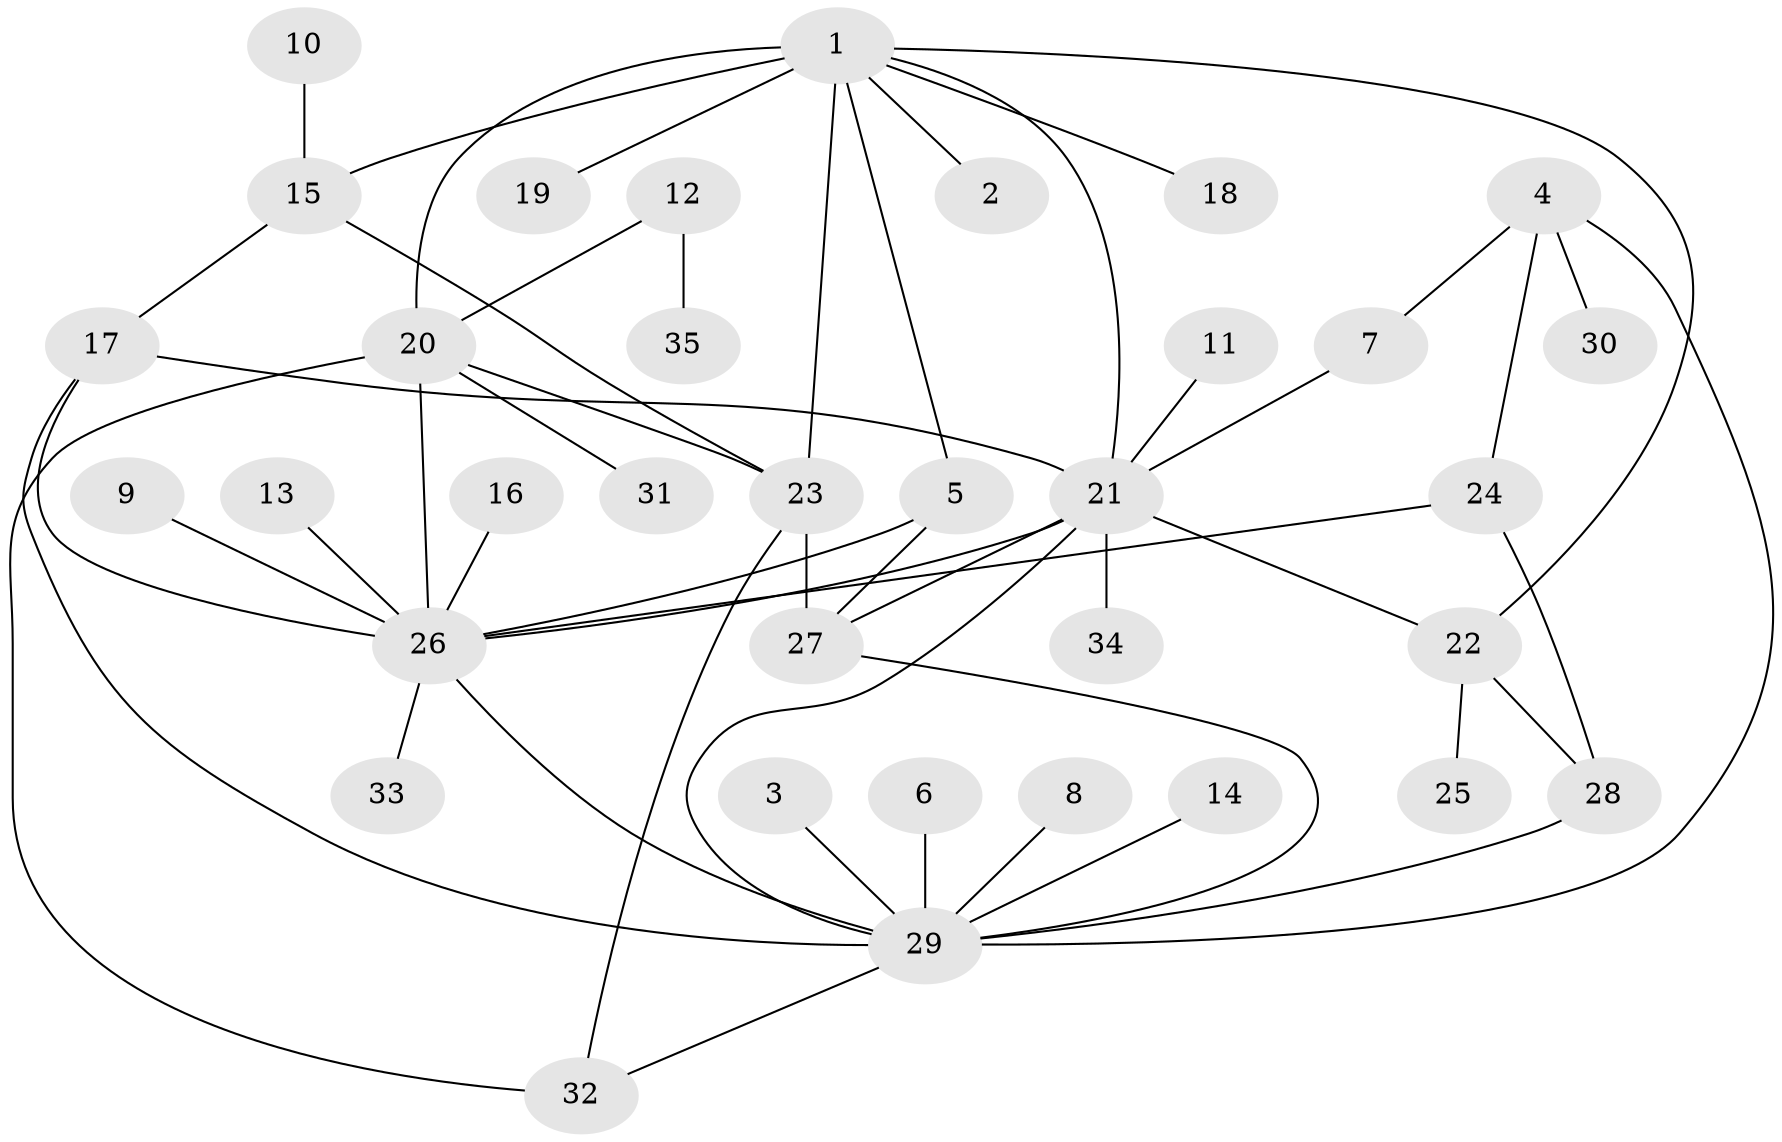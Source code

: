 // original degree distribution, {9: 0.028985507246376812, 3: 0.17391304347826086, 2: 0.2028985507246377, 10: 0.028985507246376812, 1: 0.4057971014492754, 4: 0.11594202898550725, 7: 0.014492753623188406, 6: 0.014492753623188406, 5: 0.014492753623188406}
// Generated by graph-tools (version 1.1) at 2025/26/03/09/25 03:26:08]
// undirected, 35 vertices, 52 edges
graph export_dot {
graph [start="1"]
  node [color=gray90,style=filled];
  1;
  2;
  3;
  4;
  5;
  6;
  7;
  8;
  9;
  10;
  11;
  12;
  13;
  14;
  15;
  16;
  17;
  18;
  19;
  20;
  21;
  22;
  23;
  24;
  25;
  26;
  27;
  28;
  29;
  30;
  31;
  32;
  33;
  34;
  35;
  1 -- 2 [weight=1.0];
  1 -- 5 [weight=1.0];
  1 -- 15 [weight=1.0];
  1 -- 18 [weight=1.0];
  1 -- 19 [weight=1.0];
  1 -- 20 [weight=2.0];
  1 -- 21 [weight=1.0];
  1 -- 22 [weight=1.0];
  1 -- 23 [weight=1.0];
  3 -- 29 [weight=1.0];
  4 -- 7 [weight=1.0];
  4 -- 24 [weight=1.0];
  4 -- 29 [weight=1.0];
  4 -- 30 [weight=1.0];
  5 -- 26 [weight=1.0];
  5 -- 27 [weight=1.0];
  6 -- 29 [weight=1.0];
  7 -- 21 [weight=1.0];
  8 -- 29 [weight=1.0];
  9 -- 26 [weight=1.0];
  10 -- 15 [weight=1.0];
  11 -- 21 [weight=1.0];
  12 -- 20 [weight=1.0];
  12 -- 35 [weight=1.0];
  13 -- 26 [weight=1.0];
  14 -- 29 [weight=1.0];
  15 -- 17 [weight=1.0];
  15 -- 23 [weight=1.0];
  16 -- 26 [weight=1.0];
  17 -- 21 [weight=1.0];
  17 -- 26 [weight=1.0];
  17 -- 29 [weight=1.0];
  20 -- 23 [weight=1.0];
  20 -- 26 [weight=1.0];
  20 -- 31 [weight=1.0];
  20 -- 32 [weight=1.0];
  21 -- 22 [weight=1.0];
  21 -- 26 [weight=1.0];
  21 -- 27 [weight=1.0];
  21 -- 29 [weight=1.0];
  21 -- 34 [weight=1.0];
  22 -- 25 [weight=1.0];
  22 -- 28 [weight=1.0];
  23 -- 27 [weight=2.0];
  23 -- 32 [weight=1.0];
  24 -- 26 [weight=1.0];
  24 -- 28 [weight=1.0];
  26 -- 29 [weight=1.0];
  26 -- 33 [weight=1.0];
  27 -- 29 [weight=1.0];
  28 -- 29 [weight=1.0];
  29 -- 32 [weight=1.0];
}

